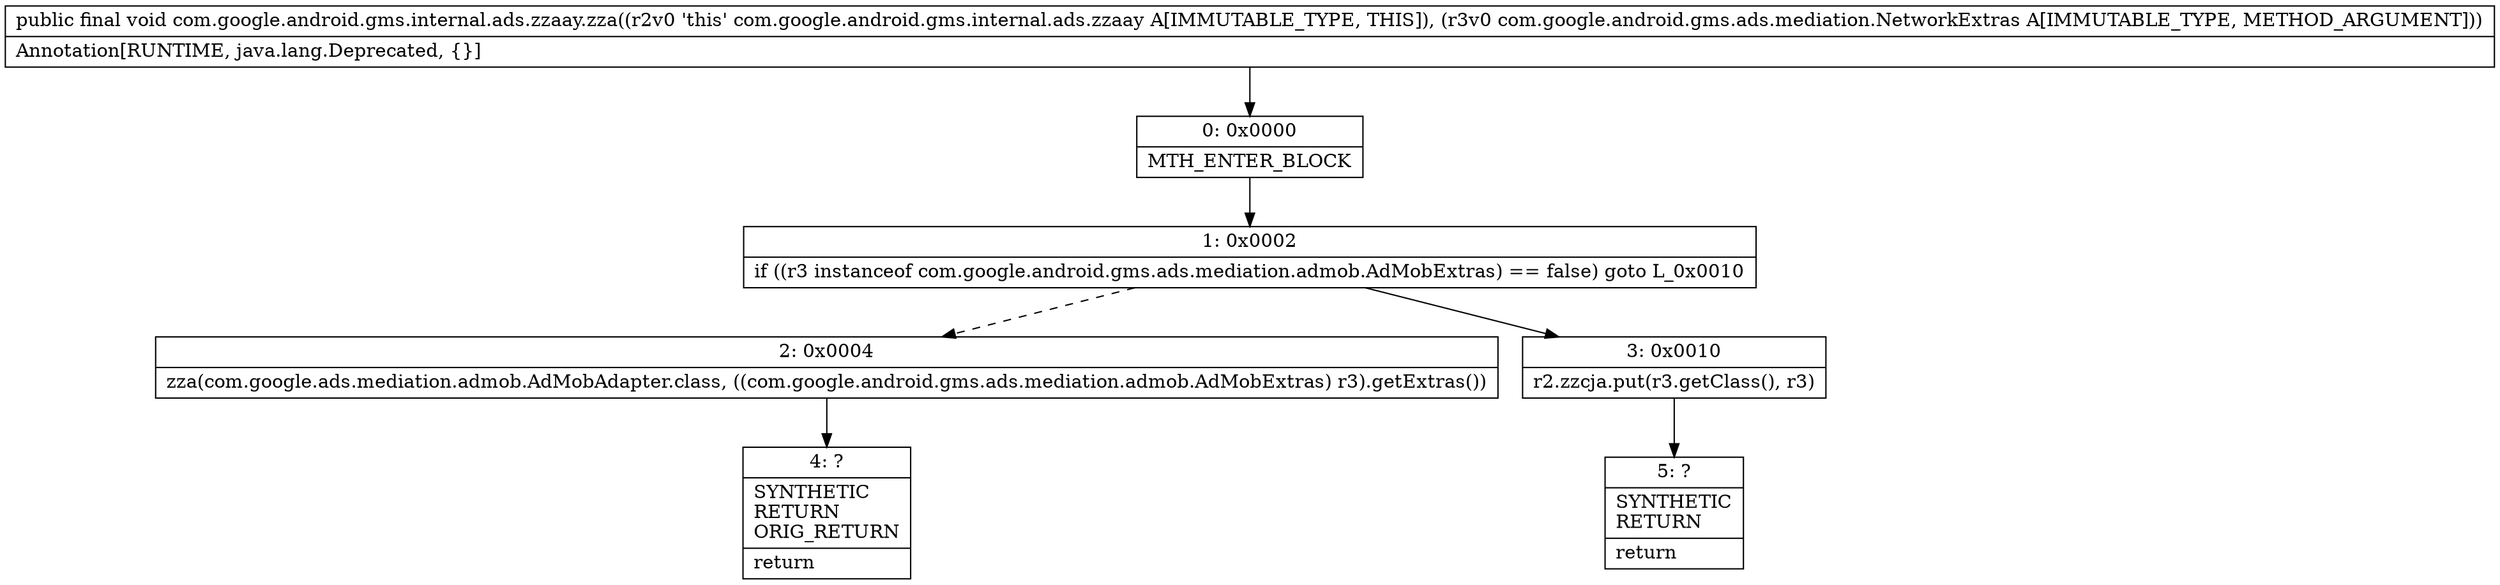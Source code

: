 digraph "CFG forcom.google.android.gms.internal.ads.zzaay.zza(Lcom\/google\/android\/gms\/ads\/mediation\/NetworkExtras;)V" {
Node_0 [shape=record,label="{0\:\ 0x0000|MTH_ENTER_BLOCK\l}"];
Node_1 [shape=record,label="{1\:\ 0x0002|if ((r3 instanceof com.google.android.gms.ads.mediation.admob.AdMobExtras) == false) goto L_0x0010\l}"];
Node_2 [shape=record,label="{2\:\ 0x0004|zza(com.google.ads.mediation.admob.AdMobAdapter.class, ((com.google.android.gms.ads.mediation.admob.AdMobExtras) r3).getExtras())\l}"];
Node_3 [shape=record,label="{3\:\ 0x0010|r2.zzcja.put(r3.getClass(), r3)\l}"];
Node_4 [shape=record,label="{4\:\ ?|SYNTHETIC\lRETURN\lORIG_RETURN\l|return\l}"];
Node_5 [shape=record,label="{5\:\ ?|SYNTHETIC\lRETURN\l|return\l}"];
MethodNode[shape=record,label="{public final void com.google.android.gms.internal.ads.zzaay.zza((r2v0 'this' com.google.android.gms.internal.ads.zzaay A[IMMUTABLE_TYPE, THIS]), (r3v0 com.google.android.gms.ads.mediation.NetworkExtras A[IMMUTABLE_TYPE, METHOD_ARGUMENT]))  | Annotation[RUNTIME, java.lang.Deprecated, \{\}]\l}"];
MethodNode -> Node_0;
Node_0 -> Node_1;
Node_1 -> Node_2[style=dashed];
Node_1 -> Node_3;
Node_2 -> Node_4;
Node_3 -> Node_5;
}

